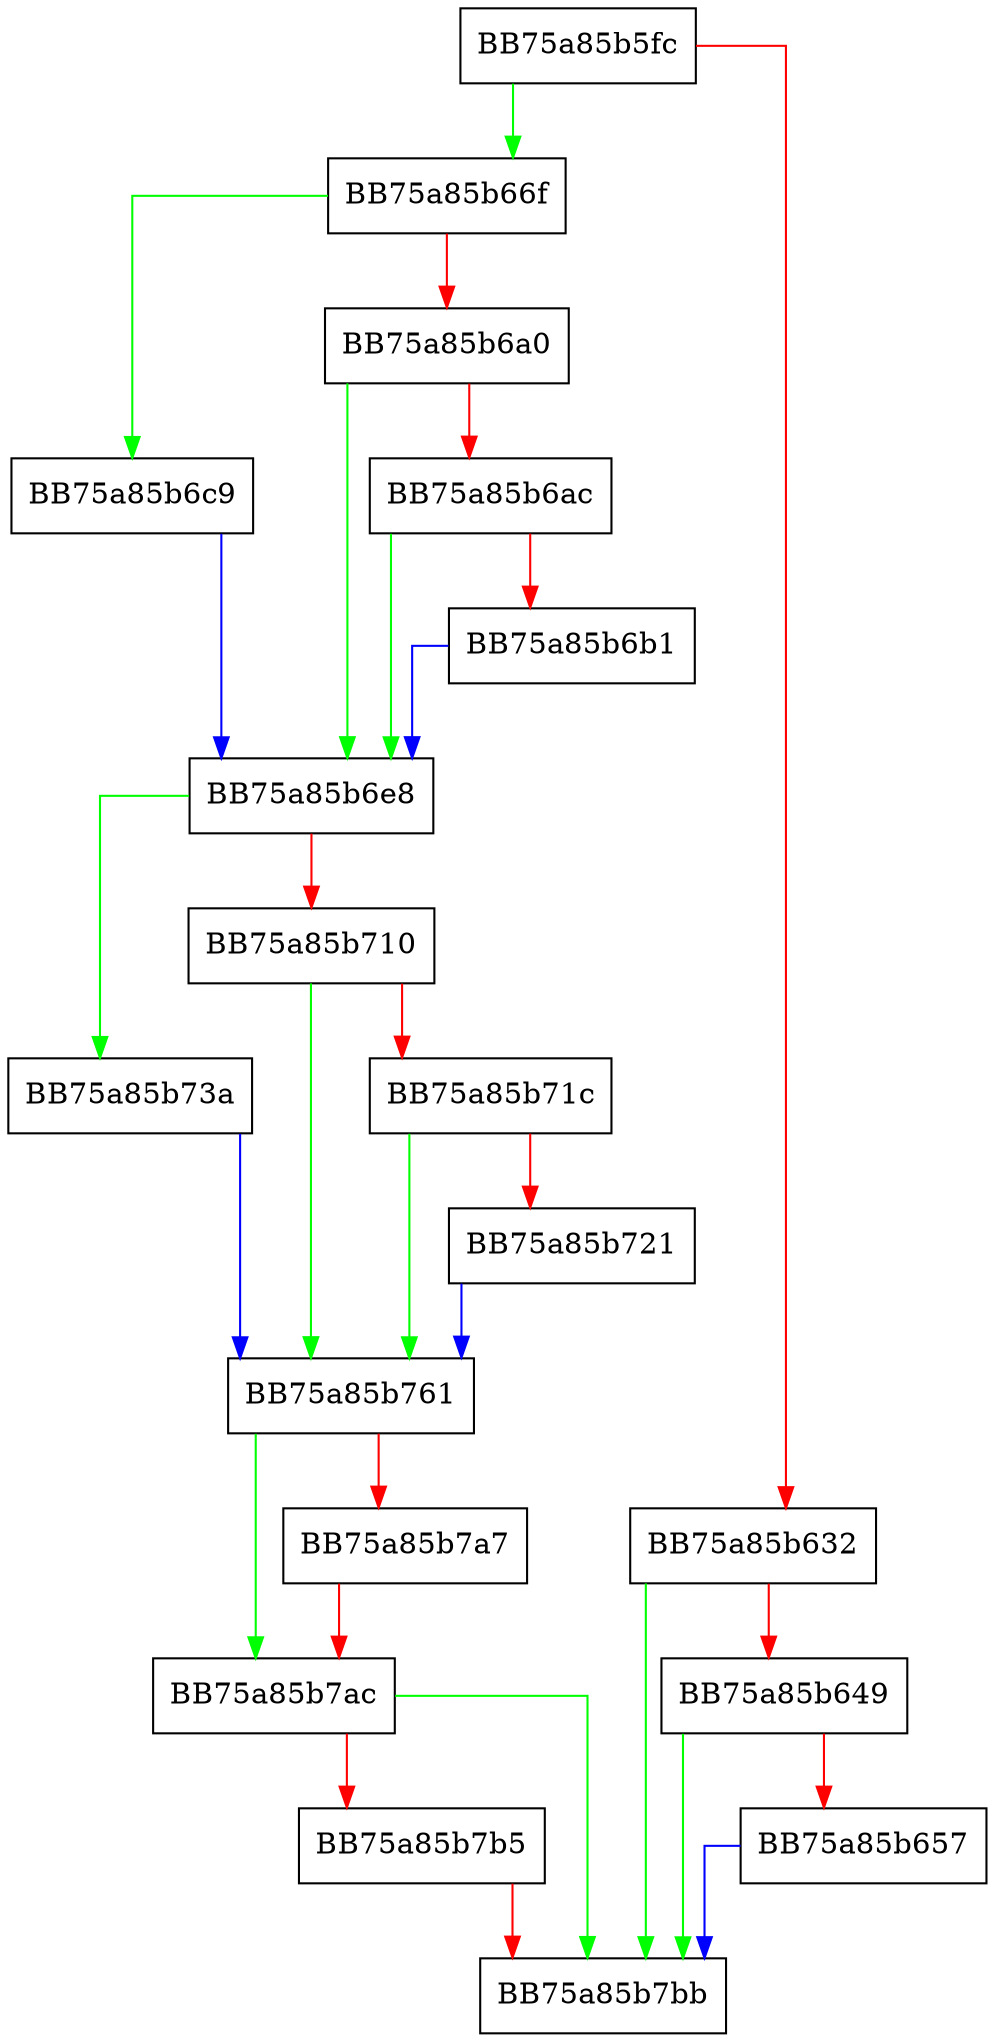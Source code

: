 digraph ProcessLoadImageEvent {
  node [shape="box"];
  graph [splines=ortho];
  BB75a85b5fc -> BB75a85b66f [color="green"];
  BB75a85b5fc -> BB75a85b632 [color="red"];
  BB75a85b632 -> BB75a85b7bb [color="green"];
  BB75a85b632 -> BB75a85b649 [color="red"];
  BB75a85b649 -> BB75a85b7bb [color="green"];
  BB75a85b649 -> BB75a85b657 [color="red"];
  BB75a85b657 -> BB75a85b7bb [color="blue"];
  BB75a85b66f -> BB75a85b6c9 [color="green"];
  BB75a85b66f -> BB75a85b6a0 [color="red"];
  BB75a85b6a0 -> BB75a85b6e8 [color="green"];
  BB75a85b6a0 -> BB75a85b6ac [color="red"];
  BB75a85b6ac -> BB75a85b6e8 [color="green"];
  BB75a85b6ac -> BB75a85b6b1 [color="red"];
  BB75a85b6b1 -> BB75a85b6e8 [color="blue"];
  BB75a85b6c9 -> BB75a85b6e8 [color="blue"];
  BB75a85b6e8 -> BB75a85b73a [color="green"];
  BB75a85b6e8 -> BB75a85b710 [color="red"];
  BB75a85b710 -> BB75a85b761 [color="green"];
  BB75a85b710 -> BB75a85b71c [color="red"];
  BB75a85b71c -> BB75a85b761 [color="green"];
  BB75a85b71c -> BB75a85b721 [color="red"];
  BB75a85b721 -> BB75a85b761 [color="blue"];
  BB75a85b73a -> BB75a85b761 [color="blue"];
  BB75a85b761 -> BB75a85b7ac [color="green"];
  BB75a85b761 -> BB75a85b7a7 [color="red"];
  BB75a85b7a7 -> BB75a85b7ac [color="red"];
  BB75a85b7ac -> BB75a85b7bb [color="green"];
  BB75a85b7ac -> BB75a85b7b5 [color="red"];
  BB75a85b7b5 -> BB75a85b7bb [color="red"];
}